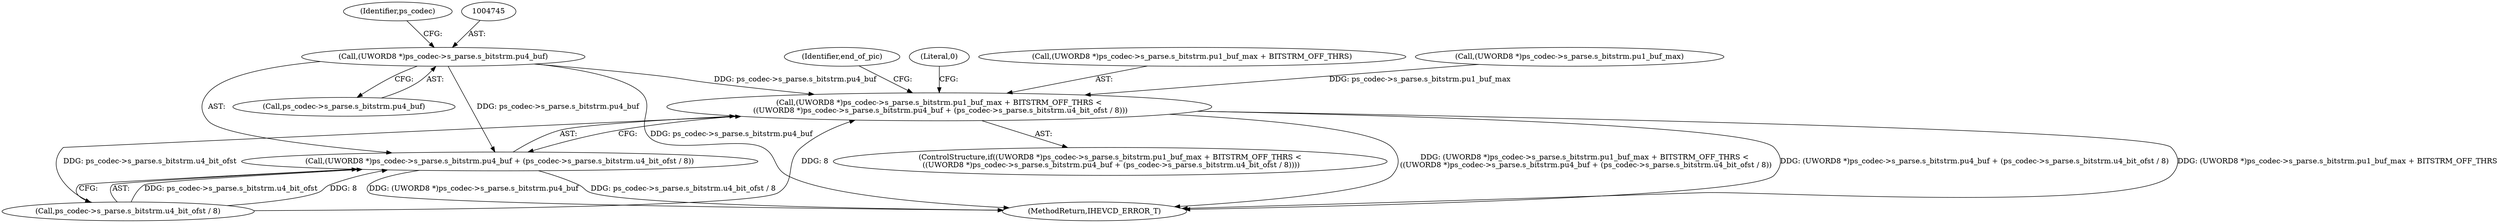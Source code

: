 digraph "0_Android_bcfc7124f6ef9f1ec128fb2e90de774a5b33d199_0@pointer" {
"1004744" [label="(Call,(UWORD8 *)ps_codec->s_parse.s_bitstrm.pu4_buf)"];
"1004731" [label="(Call,(UWORD8 *)ps_codec->s_parse.s_bitstrm.pu1_buf_max + BITSTRM_OFF_THRS <\n ((UWORD8 *)ps_codec->s_parse.s_bitstrm.pu4_buf + (ps_codec->s_parse.s_bitstrm.u4_bit_ofst / 8)))"];
"1004743" [label="(Call,(UWORD8 *)ps_codec->s_parse.s_bitstrm.pu4_buf + (ps_codec->s_parse.s_bitstrm.u4_bit_ofst / 8))"];
"1004743" [label="(Call,(UWORD8 *)ps_codec->s_parse.s_bitstrm.pu4_buf + (ps_codec->s_parse.s_bitstrm.u4_bit_ofst / 8))"];
"1004744" [label="(Call,(UWORD8 *)ps_codec->s_parse.s_bitstrm.pu4_buf)"];
"1004757" [label="(Identifier,ps_codec)"];
"1004730" [label="(ControlStructure,if((UWORD8 *)ps_codec->s_parse.s_bitstrm.pu1_buf_max + BITSTRM_OFF_THRS <\n ((UWORD8 *)ps_codec->s_parse.s_bitstrm.pu4_buf + (ps_codec->s_parse.s_bitstrm.u4_bit_ofst / 8))))"];
"1004732" [label="(Call,(UWORD8 *)ps_codec->s_parse.s_bitstrm.pu1_buf_max + BITSTRM_OFF_THRS)"];
"1005173" [label="(MethodReturn,IHEVCD_ERROR_T)"];
"1004733" [label="(Call,(UWORD8 *)ps_codec->s_parse.s_bitstrm.pu1_buf_max)"];
"1004773" [label="(Identifier,end_of_pic)"];
"1004765" [label="(Literal,0)"];
"1004753" [label="(Call,ps_codec->s_parse.s_bitstrm.u4_bit_ofst / 8)"];
"1004746" [label="(Call,ps_codec->s_parse.s_bitstrm.pu4_buf)"];
"1004731" [label="(Call,(UWORD8 *)ps_codec->s_parse.s_bitstrm.pu1_buf_max + BITSTRM_OFF_THRS <\n ((UWORD8 *)ps_codec->s_parse.s_bitstrm.pu4_buf + (ps_codec->s_parse.s_bitstrm.u4_bit_ofst / 8)))"];
"1004744" -> "1004743"  [label="AST: "];
"1004744" -> "1004746"  [label="CFG: "];
"1004745" -> "1004744"  [label="AST: "];
"1004746" -> "1004744"  [label="AST: "];
"1004757" -> "1004744"  [label="CFG: "];
"1004744" -> "1005173"  [label="DDG: ps_codec->s_parse.s_bitstrm.pu4_buf"];
"1004744" -> "1004731"  [label="DDG: ps_codec->s_parse.s_bitstrm.pu4_buf"];
"1004744" -> "1004743"  [label="DDG: ps_codec->s_parse.s_bitstrm.pu4_buf"];
"1004731" -> "1004730"  [label="AST: "];
"1004731" -> "1004743"  [label="CFG: "];
"1004732" -> "1004731"  [label="AST: "];
"1004743" -> "1004731"  [label="AST: "];
"1004765" -> "1004731"  [label="CFG: "];
"1004773" -> "1004731"  [label="CFG: "];
"1004731" -> "1005173"  [label="DDG: (UWORD8 *)ps_codec->s_parse.s_bitstrm.pu1_buf_max + BITSTRM_OFF_THRS <\n ((UWORD8 *)ps_codec->s_parse.s_bitstrm.pu4_buf + (ps_codec->s_parse.s_bitstrm.u4_bit_ofst / 8))"];
"1004731" -> "1005173"  [label="DDG: (UWORD8 *)ps_codec->s_parse.s_bitstrm.pu4_buf + (ps_codec->s_parse.s_bitstrm.u4_bit_ofst / 8)"];
"1004731" -> "1005173"  [label="DDG: (UWORD8 *)ps_codec->s_parse.s_bitstrm.pu1_buf_max + BITSTRM_OFF_THRS"];
"1004733" -> "1004731"  [label="DDG: ps_codec->s_parse.s_bitstrm.pu1_buf_max"];
"1004753" -> "1004731"  [label="DDG: ps_codec->s_parse.s_bitstrm.u4_bit_ofst"];
"1004753" -> "1004731"  [label="DDG: 8"];
"1004743" -> "1004753"  [label="CFG: "];
"1004753" -> "1004743"  [label="AST: "];
"1004743" -> "1005173"  [label="DDG: (UWORD8 *)ps_codec->s_parse.s_bitstrm.pu4_buf"];
"1004743" -> "1005173"  [label="DDG: ps_codec->s_parse.s_bitstrm.u4_bit_ofst / 8"];
"1004753" -> "1004743"  [label="DDG: ps_codec->s_parse.s_bitstrm.u4_bit_ofst"];
"1004753" -> "1004743"  [label="DDG: 8"];
}
